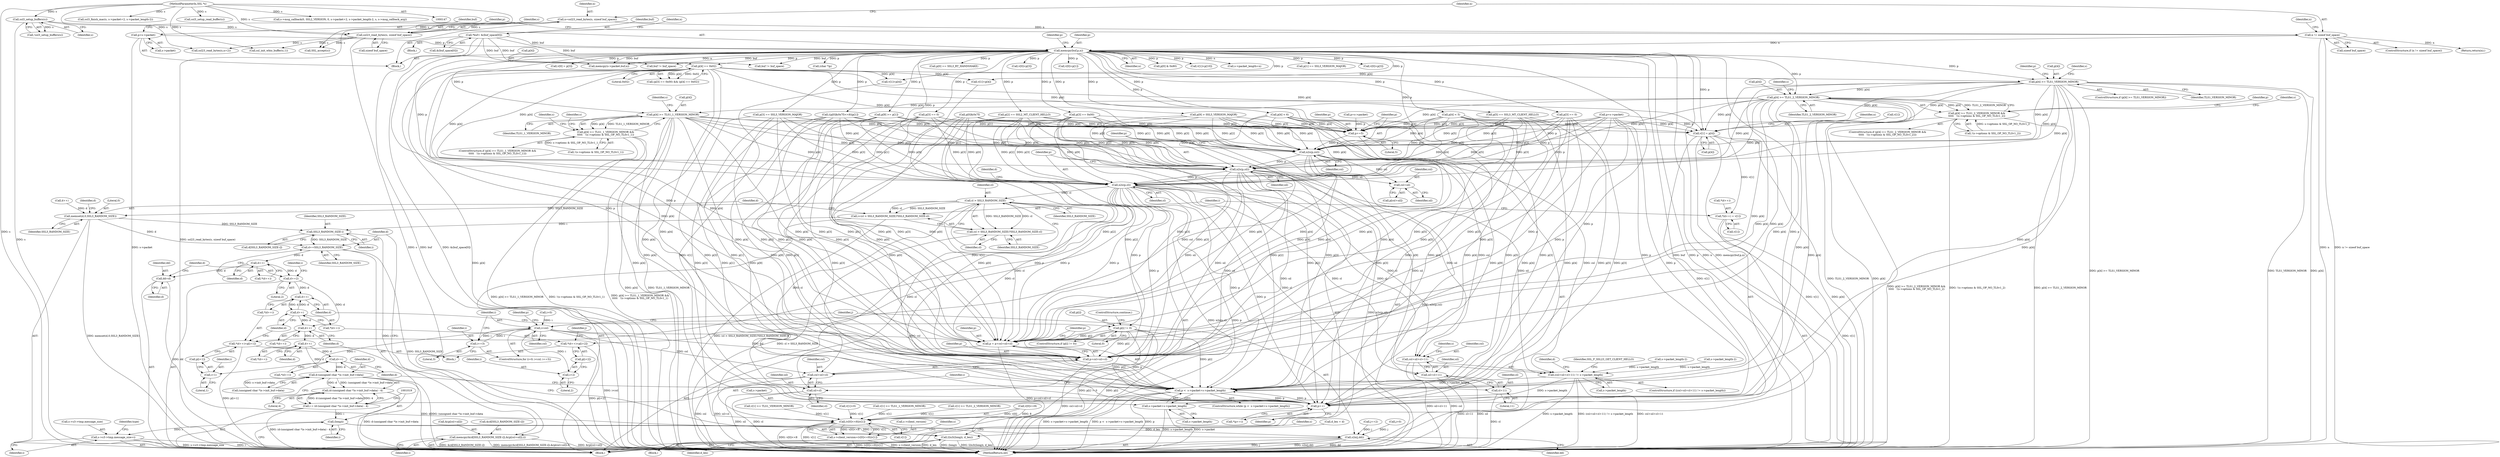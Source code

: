 digraph "0_openssl_6ce9687b5aba5391fc0de50e18779eb676d0e04d@pointer" {
"1000300" [label="(Call,p[4] >= TLS1_2_VERSION_MINOR)"];
"1000292" [label="(Call,p[4] >= TLS1_VERSION_MINOR)"];
"1000215" [label="(Call,memcpy(buf,p,n))"];
"1000152" [label="(Call,*buf= &(buf_space[0]))"];
"1000210" [label="(Call,p=s->packet)"];
"1000204" [label="(Call,n != sizeof buf_space)"];
"1000197" [label="(Call,n=ssl23_read_bytes(s, sizeof buf_space))"];
"1000199" [label="(Call,ssl23_read_bytes(s, sizeof buf_space))"];
"1000194" [label="(Call,ssl3_setup_buffers(s))"];
"1000148" [label="(MethodParameterIn,SSL *s)"];
"1000239" [label="(Call,p[4] == 0x02)"];
"1000299" [label="(Call,p[4] >= TLS1_2_VERSION_MINOR &&\n\t\t\t\t\t   !(s->options & SSL_OP_NO_TLSv1_2))"];
"1000325" [label="(Call,p[4] >= TLS1_1_VERSION_MINOR)"];
"1000324" [label="(Call,p[4] >= TLS1_1_VERSION_MINOR &&\n\t\t\t\t\t   !(s->options & SSL_OP_NO_TLSv1_1))"];
"1000729" [label="(Call,v[1] = p[4])"];
"1000875" [label="(Call,*(d++) = v[1])"];
"1001189" [label="(Call,(v[0]<<8)|v[1])"];
"1001185" [label="(Call,s->client_version=(v[0]<<8)|v[1])"];
"1000821" [label="(Call,p+=5)"];
"1000824" [label="(Call,n2s(p,csl))"];
"1000827" [label="(Call,n2s(p,sil))"];
"1000830" [label="(Call,n2s(p,cl))"];
"1000843" [label="(Call,(csl+sil+cl+11) != s->packet_length)"];
"1000987" [label="(Call,p <  s->packet+s->packet_length)"];
"1001002" [label="(Call,p++)"];
"1000989" [label="(Call,s->packet+s->packet_length)"];
"1000844" [label="(Call,csl+sil+cl+11)"];
"1000846" [label="(Call,sil+cl+11)"];
"1000848" [label="(Call,cl+11)"];
"1000885" [label="(Call,cl > SSL3_RANDOM_SIZE)"];
"1000882" [label="(Call,i=(cl > SSL3_RANDOM_SIZE)?SSL3_RANDOM_SIZE:cl)"];
"1000898" [label="(Call,SSL3_RANDOM_SIZE-i)"];
"1000894" [label="(Call,memcpy(&(d[SSL3_RANDOM_SIZE-i]),&(p[csl+sil]),i))"];
"1000908" [label="(Call,d+=SSL3_RANDOM_SIZE)"];
"1000913" [label="(Call,d++)"];
"1000919" [label="(Call,dd=d)"];
"1000964" [label="(Call,s2n(j,dd))"];
"1000922" [label="(Call,d+=2)"];
"1000945" [label="(Call,d++)"];
"1000954" [label="(Call,d++)"];
"1000969" [label="(Call,d++)"];
"1000974" [label="(Call,d++)"];
"1000999" [label="(Call,d++)"];
"1001007" [label="(Call,d-(unsigned char *)s->init_buf->data)"];
"1001006" [label="(Call,(d-(unsigned char *)s->init_buf->data) - 4)"];
"1001004" [label="(Call,i = (d-(unsigned char *)s->init_buf->data) - 4)"];
"1001018" [label="(Call,(long)i)"];
"1001017" [label="(Call,l2n3((long)i, d_len))"];
"1001040" [label="(Call,s->s3->tmp.message_size=i)"];
"1000884" [label="(Call,(cl > SSL3_RANDOM_SIZE)?SSL3_RANDOM_SIZE:cl)"];
"1000890" [label="(Call,memset(d,0,SSL3_RANDOM_SIZE))"];
"1000977" [label="(Call,p = p+csl+sil+cl)"];
"1000979" [label="(Call,p+csl+sil+cl)"];
"1000981" [label="(Call,csl+sil+cl)"];
"1000983" [label="(Call,sil+cl)"];
"1000937" [label="(Call,p[i] != 0)"];
"1000943" [label="(Call,*(d++)=p[i+1])"];
"1000952" [label="(Call,*(d++)=p[i+2])"];
"1000904" [label="(Call,csl+sil)"];
"1000929" [label="(Call,i<csl)"];
"1000932" [label="(Call,i+=3)"];
"1000949" [label="(Call,i+1)"];
"1000958" [label="(Call,i+2)"];
"1001232" [label="(Call,SSL_accept(s))"];
"1000885" [label="(Call,cl > SSL3_RANDOM_SIZE)"];
"1000922" [label="(Call,d+=2)"];
"1000782" [label="(Call,ssl3_finish_mac(s, s->packet+2, s->packet_length-2))"];
"1001009" [label="(Call,(unsigned char *)s->init_buf->data)"];
"1001002" [label="(Call,p++)"];
"1000876" [label="(Call,*(d++))"];
"1001040" [label="(Call,s->s3->tmp.message_size=i)"];
"1000879" [label="(Call,v[1])"];
"1000943" [label="(Call,*(d++)=p[i+1])"];
"1000240" [label="(Call,p[4])"];
"1000882" [label="(Call,i=(cl > SSL3_RANDOM_SIZE)?SSL3_RANDOM_SIZE:cl)"];
"1000923" [label="(Identifier,d)"];
"1000925" [label="(ControlStructure,for (i=0; i<csl; i+=3))"];
"1000852" [label="(Identifier,s)"];
"1000890" [label="(Call,memset(d,0,SSL3_RANDOM_SIZE))"];
"1001226" [label="(Call,buf != buf_space)"];
"1000205" [label="(Identifier,n)"];
"1000454" [label="(Call,p[4] < 5)"];
"1000825" [label="(Identifier,p)"];
"1000900" [label="(Identifier,i)"];
"1000953" [label="(Call,*(d++))"];
"1000291" [label="(ControlStructure,if (p[4] >= TLS1_VERSION_MINOR))"];
"1000199" [label="(Call,ssl23_read_bytes(s, sizeof buf_space))"];
"1000194" [label="(Call,ssl3_setup_buffers(s))"];
"1000519" [label="(Call,v[1] >= TLS1_2_VERSION_MINOR)"];
"1000954" [label="(Call,d++)"];
"1000924" [label="(Literal,2)"];
"1000481" [label="(Call,p[4] < 6)"];
"1001000" [label="(Identifier,d)"];
"1000327" [label="(Identifier,p)"];
"1000302" [label="(Identifier,p)"];
"1000899" [label="(Identifier,SSL3_RANDOM_SIZE)"];
"1000208" [label="(Return,return(n);)"];
"1000914" [label="(Identifier,d)"];
"1000737" [label="(Identifier,n)"];
"1000300" [label="(Call,p[4] >= TLS1_2_VERSION_MINOR)"];
"1001026" [label="(Identifier,s)"];
"1000939" [label="(Identifier,p)"];
"1000829" [label="(Identifier,sil)"];
"1000985" [label="(Identifier,cl)"];
"1000980" [label="(Identifier,p)"];
"1000877" [label="(Call,d++)"];
"1000823" [label="(Literal,5)"];
"1000271" [label="(Call,p[3] == SSL3_VERSION_MAJOR)"];
"1000864" [label="(Call,d_len = d)"];
"1000211" [label="(Identifier,p)"];
"1000845" [label="(Identifier,csl)"];
"1000974" [label="(Call,d++)"];
"1000978" [label="(Identifier,p)"];
"1000906" [label="(Identifier,sil)"];
"1000722" [label="(Call,v[0] = p[3])"];
"1000892" [label="(Literal,0)"];
"1001185" [label="(Call,s->client_version=(v[0]<<8)|v[1])"];
"1000981" [label="(Call,csl+sil+cl)"];
"1000352" [label="(Identifier,s)"];
"1000850" [label="(Literal,11)"];
"1000916" [label="(Call,j=0)"];
"1001048" [label="(Identifier,i)"];
"1000304" [label="(Identifier,TLS1_2_VERSION_MINOR)"];
"1000314" [label="(Identifier,s)"];
"1001186" [label="(Call,s->client_version)"];
"1000293" [label="(Call,p[4])"];
"1000905" [label="(Identifier,csl)"];
"1000950" [label="(Identifier,i)"];
"1000889" [label="(Identifier,cl)"];
"1000977" [label="(Call,p = p+csl+sil+cl)"];
"1000843" [label="(Call,(csl+sil+cl+11) != s->packet_length)"];
"1000292" [label="(Call,p[4] >= TLS1_VERSION_MINOR)"];
"1001136" [label="(Call,memcpy(s->packet,buf,n))"];
"1000862" [label="(Identifier,d)"];
"1000901" [label="(Call,&(p[csl+sil]))"];
"1000930" [label="(Identifier,i)"];
"1000239" [label="(Call,p[4] == 0x02)"];
"1000990" [label="(Call,s->packet)"];
"1000323" [label="(ControlStructure,if (p[4] >= TLS1_1_VERSION_MINOR &&\n\t\t\t\t\t   !(s->options & SSL_OP_NO_TLSv1_1)))"];
"1001020" [label="(Identifier,i)"];
"1001190" [label="(Call,v[0]<<8)"];
"1000729" [label="(Call,v[1] = p[4])"];
"1000637" [label="(Call,(char *)p)"];
"1000333" [label="(Identifier,s)"];
"1000883" [label="(Identifier,i)"];
"1000891" [label="(Identifier,d)"];
"1000459" [label="(Call,p[9] >= p[1])"];
"1000960" [label="(Literal,2)"];
"1000740" [label="(Call,p[0]&0x7f)"];
"1000200" [label="(Identifier,s)"];
"1000962" [label="(Identifier,j)"];
"1000982" [label="(Identifier,csl)"];
"1000827" [label="(Call,n2s(p,sil))"];
"1000986" [label="(ControlStructure,while (p <  s->packet+s->packet_length))"];
"1000324" [label="(Call,p[4] >= TLS1_1_VERSION_MINOR &&\n\t\t\t\t\t   !(s->options & SSL_OP_NO_TLSv1_1))"];
"1000927" [label="(Identifier,i)"];
"1000223" [label="(Identifier,p)"];
"1001018" [label="(Call,(long)i)"];
"1000217" [label="(Identifier,p)"];
"1000847" [label="(Identifier,sil)"];
"1000204" [label="(Call,n != sizeof buf_space)"];
"1000856" [label="(Identifier,SSL_F_SSL23_GET_CLIENT_HELLO)"];
"1000215" [label="(Call,memcpy(buf,p,n))"];
"1000738" [label="(Call,((p[0]&0x7f)<<8)|p[1])"];
"1000308" [label="(Identifier,s)"];
"1000888" [label="(Identifier,SSL3_RANDOM_SIZE)"];
"1000964" [label="(Call,s2n(j,dd))"];
"1000959" [label="(Identifier,i)"];
"1000983" [label="(Call,sil+cl)"];
"1000875" [label="(Call,*(d++) = v[1])"];
"1000243" [label="(Literal,0x02)"];
"1000952" [label="(Call,*(d++)=p[i+2])"];
"1001003" [label="(Identifier,p)"];
"1000920" [label="(Identifier,dd)"];
"1000851" [label="(Call,s->packet_length)"];
"1001001" [label="(Call,*(p++))"];
"1000934" [label="(Literal,3)"];
"1000284" [label="(Call,v[1]=p[4])"];
"1000216" [label="(Identifier,buf)"];
"1000832" [label="(Identifier,cl)"];
"1000149" [label="(Block,)"];
"1000789" [label="(Call,s->packet_length-2)"];
"1000233" [label="(Call,(p[3] == 0x00) && (p[4] == 0x02))"];
"1000168" [label="(Identifier,n)"];
"1000430" [label="(Call,p[0] == SSL3_RT_HANDSHAKE)"];
"1000402" [label="(Identifier,s)"];
"1000822" [label="(Identifier,p)"];
"1000908" [label="(Call,d+=SSL3_RANDOM_SIZE)"];
"1001007" [label="(Call,d-(unsigned char *)s->init_buf->data)"];
"1000830" [label="(Call,n2s(p,cl))"];
"1000987" [label="(Call,p <  s->packet+s->packet_length)"];
"1000941" [label="(Literal,0)"];
"1000912" [label="(Call,*(d++))"];
"1000730" [label="(Call,v[1])"];
"1000301" [label="(Call,p[4])"];
"1000947" [label="(Call,p[i+1])"];
"1000896" [label="(Call,d[SSL3_RANDOM_SIZE-i])"];
"1000966" [label="(Identifier,dd)"];
"1000826" [label="(Identifier,csl)"];
"1000904" [label="(Call,csl+sil)"];
"1000898" [label="(Call,SSL3_RANDOM_SIZE-i)"];
"1000907" [label="(Identifier,i)"];
"1000449" [label="(Call,p[3] == 0)"];
"1000193" [label="(Call,!ssl3_setup_buffers(s))"];
"1000821" [label="(Call,p+=5)"];
"1000492" [label="(Call,p[9] > SSL3_VERSION_MAJOR)"];
"1000935" [label="(Block,)"];
"1000816" [label="(Call,p=s->packet)"];
"1000834" [label="(Identifier,d)"];
"1000965" [label="(Identifier,j)"];
"1000961" [label="(Call,j+=2)"];
"1000846" [label="(Call,sil+cl+11)"];
"1000717" [label="(Call,p=s->packet)"];
"1000958" [label="(Call,i+2)"];
"1000951" [label="(Literal,1)"];
"1000979" [label="(Call,p+csl+sil+cl)"];
"1000329" [label="(Identifier,TLS1_1_VERSION_MINOR)"];
"1000298" [label="(ControlStructure,if (p[4] >= TLS1_2_VERSION_MINOR &&\n\t\t\t\t\t   !(s->options & SSL_OP_NO_TLSv1_2)))"];
"1000226" [label="(Call,p[2] == SSL2_MT_CLIENT_HELLO)"];
"1000993" [label="(Call,s->packet_length)"];
"1000937" [label="(Call,p[i] != 0)"];
"1000206" [label="(Call,sizeof buf_space)"];
"1001041" [label="(Call,s->s3->tmp.message_size)"];
"1000330" [label="(Call,!(s->options & SSL_OP_NO_TLSv1_1))"];
"1000910" [label="(Identifier,SSL3_RANDOM_SIZE)"];
"1000932" [label="(Call,i+=3)"];
"1000299" [label="(Call,p[4] >= TLS1_2_VERSION_MINOR &&\n\t\t\t\t\t   !(s->options & SSL_OP_NO_TLSv1_2))"];
"1000807" [label="(Call,s->packet_length-2)"];
"1000771" [label="(Call,ssl23_read_bytes(s,n+2))"];
"1000511" [label="(Call,v[1] >= TLS1_VERSION_MINOR)"];
"1001200" [label="(Identifier,s)"];
"1000210" [label="(Call,p=s->packet)"];
"1000203" [label="(ControlStructure,if (n != sizeof buf_space))"];
"1000897" [label="(Identifier,d)"];
"1000884" [label="(Call,(cl > SSL3_RANDOM_SIZE)?SSL3_RANDOM_SIZE:cl)"];
"1001006" [label="(Call,(d-(unsigned char *)s->init_buf->data) - 4)"];
"1001189" [label="(Call,(v[0]<<8)|v[1])"];
"1001021" [label="(Identifier,d_len)"];
"1000989" [label="(Call,s->packet+s->packet_length)"];
"1000902" [label="(Call,p[csl+sil])"];
"1000848" [label="(Call,cl+11)"];
"1000956" [label="(Call,p[i+2])"];
"1001016" [label="(Literal,4)"];
"1000968" [label="(Call,*(d++))"];
"1000305" [label="(Call,!(s->options & SSL_OP_NO_TLSv1_2))"];
"1000201" [label="(Call,sizeof buf_space)"];
"1000296" [label="(Identifier,TLS1_VERSION_MINOR)"];
"1001051" [label="(Identifier,type)"];
"1000713" [label="(Block,)"];
"1000245" [label="(Call,v[0]=p[3])"];
"1000153" [label="(Identifier,buf)"];
"1001195" [label="(Call,v[1])"];
"1000945" [label="(Call,d++)"];
"1000197" [label="(Call,n=ssl23_read_bytes(s, sizeof buf_space))"];
"1001008" [label="(Identifier,d)"];
"1000209" [label="(Identifier,n)"];
"1000733" [label="(Call,p[4])"];
"1000844" [label="(Call,csl+sil+cl+11)"];
"1000442" [label="(Call,p[5] == SSL3_MT_CLIENT_HELLO)"];
"1000926" [label="(Call,i=0)"];
"1000234" [label="(Call,p[3] == 0x00)"];
"1000467" [label="(Call,v[0]=p[1])"];
"1000842" [label="(ControlStructure,if ((csl+sil+cl+11) != s->packet_length))"];
"1001119" [label="(Call,ssl3_setup_read_buffer(s))"];
"1000894" [label="(Call,memcpy(&(d[SSL3_RANDOM_SIZE-i]),&(p[csl+sil]),i))"];
"1000999" [label="(Call,d++)"];
"1000326" [label="(Call,p[4])"];
"1000955" [label="(Identifier,d)"];
"1000988" [label="(Identifier,p)"];
"1000252" [label="(Call,v[1]=p[4])"];
"1000913" [label="(Call,d++)"];
"1000998" [label="(Call,*(d++))"];
"1000212" [label="(Call,s->packet)"];
"1000148" [label="(MethodParameterIn,SSL *s)"];
"1001236" [label="(Call,buf != buf_space)"];
"1000187" [label="(Call,v[1]=0)"];
"1000936" [label="(ControlStructure,if (p[i] != 0))"];
"1000975" [label="(Identifier,d)"];
"1000938" [label="(Call,p[i])"];
"1001088" [label="(Call,ssl_init_wbio_buffer(s,1))"];
"1001244" [label="(MethodReturn,int)"];
"1001066" [label="(Block,)"];
"1000933" [label="(Identifier,i)"];
"1000218" [label="(Identifier,n)"];
"1000221" [label="(Call,p[0] & 0x80)"];
"1000895" [label="(Call,&(d[SSL3_RANDOM_SIZE-i]))"];
"1000969" [label="(Call,d++)"];
"1001005" [label="(Identifier,i)"];
"1000503" [label="(Call,v[1]=p[10])"];
"1000798" [label="(Call,s->msg_callback(0, SSL2_VERSION, 0, s->packet+2, s->packet_length-2, s, s->msg_callback_arg))"];
"1000152" [label="(Call,*buf= &(buf_space[0]))"];
"1000886" [label="(Identifier,cl)"];
"1000970" [label="(Identifier,d)"];
"1000944" [label="(Call,*(d++))"];
"1000929" [label="(Call,i<csl)"];
"1000887" [label="(Identifier,SSL3_RANDOM_SIZE)"];
"1000942" [label="(ControlStructure,continue;)"];
"1001102" [label="(Call,s->packet_length=n)"];
"1000195" [label="(Identifier,s)"];
"1000831" [label="(Identifier,p)"];
"1000919" [label="(Call,dd=d)"];
"1000182" [label="(Block,)"];
"1000325" [label="(Call,p[4] >= TLS1_1_VERSION_MINOR)"];
"1000849" [label="(Identifier,cl)"];
"1000973" [label="(Call,*(d++))"];
"1000476" [label="(Call,p[3] == 0)"];
"1000909" [label="(Identifier,d)"];
"1000946" [label="(Identifier,d)"];
"1001004" [label="(Call,i = (d-(unsigned char *)s->init_buf->data) - 4)"];
"1000893" [label="(Identifier,SSL3_RANDOM_SIZE)"];
"1000198" [label="(Identifier,n)"];
"1000949" [label="(Call,i+1)"];
"1000436" [label="(Call,p[1] == SSL3_VERSION_MAJOR)"];
"1000828" [label="(Identifier,p)"];
"1000984" [label="(Identifier,sil)"];
"1000921" [label="(Identifier,d)"];
"1000824" [label="(Call,n2s(p,csl))"];
"1000339" [label="(Identifier,s)"];
"1000931" [label="(Identifier,csl)"];
"1000542" [label="(Call,v[1] >= TLS1_1_VERSION_MINOR)"];
"1000154" [label="(Call,&(buf_space[0]))"];
"1001017" [label="(Call,l2n3((long)i, d_len))"];
"1000277" [label="(Call,v[0]=p[3])"];
"1000300" -> "1000299"  [label="AST: "];
"1000300" -> "1000304"  [label="CFG: "];
"1000301" -> "1000300"  [label="AST: "];
"1000304" -> "1000300"  [label="AST: "];
"1000308" -> "1000300"  [label="CFG: "];
"1000299" -> "1000300"  [label="CFG: "];
"1000300" -> "1001244"  [label="DDG: TLS1_2_VERSION_MINOR"];
"1000300" -> "1001244"  [label="DDG: p[4]"];
"1000300" -> "1000299"  [label="DDG: p[4]"];
"1000300" -> "1000299"  [label="DDG: TLS1_2_VERSION_MINOR"];
"1000292" -> "1000300"  [label="DDG: p[4]"];
"1000215" -> "1000300"  [label="DDG: p"];
"1000300" -> "1000325"  [label="DDG: p[4]"];
"1000300" -> "1000729"  [label="DDG: p[4]"];
"1000300" -> "1000821"  [label="DDG: p[4]"];
"1000300" -> "1000824"  [label="DDG: p[4]"];
"1000300" -> "1000827"  [label="DDG: p[4]"];
"1000300" -> "1000830"  [label="DDG: p[4]"];
"1000300" -> "1000977"  [label="DDG: p[4]"];
"1000300" -> "1000979"  [label="DDG: p[4]"];
"1000300" -> "1000987"  [label="DDG: p[4]"];
"1000300" -> "1001002"  [label="DDG: p[4]"];
"1000292" -> "1000291"  [label="AST: "];
"1000292" -> "1000296"  [label="CFG: "];
"1000293" -> "1000292"  [label="AST: "];
"1000296" -> "1000292"  [label="AST: "];
"1000302" -> "1000292"  [label="CFG: "];
"1000402" -> "1000292"  [label="CFG: "];
"1000292" -> "1001244"  [label="DDG: p[4] >= TLS1_VERSION_MINOR"];
"1000292" -> "1001244"  [label="DDG: TLS1_VERSION_MINOR"];
"1000292" -> "1001244"  [label="DDG: p[4]"];
"1000215" -> "1000292"  [label="DDG: p"];
"1000239" -> "1000292"  [label="DDG: p[4]"];
"1000292" -> "1000729"  [label="DDG: p[4]"];
"1000292" -> "1000821"  [label="DDG: p[4]"];
"1000292" -> "1000824"  [label="DDG: p[4]"];
"1000292" -> "1000827"  [label="DDG: p[4]"];
"1000292" -> "1000830"  [label="DDG: p[4]"];
"1000292" -> "1000977"  [label="DDG: p[4]"];
"1000292" -> "1000979"  [label="DDG: p[4]"];
"1000292" -> "1000987"  [label="DDG: p[4]"];
"1000292" -> "1001002"  [label="DDG: p[4]"];
"1000215" -> "1000182"  [label="AST: "];
"1000215" -> "1000218"  [label="CFG: "];
"1000216" -> "1000215"  [label="AST: "];
"1000217" -> "1000215"  [label="AST: "];
"1000218" -> "1000215"  [label="AST: "];
"1000223" -> "1000215"  [label="CFG: "];
"1000215" -> "1001244"  [label="DDG: buf"];
"1000215" -> "1001244"  [label="DDG: p"];
"1000215" -> "1001244"  [label="DDG: n"];
"1000215" -> "1001244"  [label="DDG: memcpy(buf,p,n)"];
"1000152" -> "1000215"  [label="DDG: buf"];
"1000210" -> "1000215"  [label="DDG: p"];
"1000204" -> "1000215"  [label="DDG: n"];
"1000215" -> "1000221"  [label="DDG: p"];
"1000215" -> "1000226"  [label="DDG: p"];
"1000215" -> "1000234"  [label="DDG: p"];
"1000215" -> "1000239"  [label="DDG: p"];
"1000215" -> "1000245"  [label="DDG: p"];
"1000215" -> "1000252"  [label="DDG: p"];
"1000215" -> "1000271"  [label="DDG: p"];
"1000215" -> "1000277"  [label="DDG: p"];
"1000215" -> "1000284"  [label="DDG: p"];
"1000215" -> "1000325"  [label="DDG: p"];
"1000215" -> "1000430"  [label="DDG: p"];
"1000215" -> "1000436"  [label="DDG: p"];
"1000215" -> "1000442"  [label="DDG: p"];
"1000215" -> "1000449"  [label="DDG: p"];
"1000215" -> "1000454"  [label="DDG: p"];
"1000215" -> "1000459"  [label="DDG: p"];
"1000215" -> "1000467"  [label="DDG: p"];
"1000215" -> "1000476"  [label="DDG: p"];
"1000215" -> "1000481"  [label="DDG: p"];
"1000215" -> "1000492"  [label="DDG: p"];
"1000215" -> "1000503"  [label="DDG: p"];
"1000215" -> "1000637"  [label="DDG: p"];
"1000215" -> "1000722"  [label="DDG: p"];
"1000215" -> "1000729"  [label="DDG: p"];
"1000215" -> "1000738"  [label="DDG: p"];
"1000215" -> "1000821"  [label="DDG: p"];
"1000215" -> "1000824"  [label="DDG: p"];
"1000215" -> "1000827"  [label="DDG: p"];
"1000215" -> "1000830"  [label="DDG: p"];
"1000215" -> "1000977"  [label="DDG: p"];
"1000215" -> "1000979"  [label="DDG: p"];
"1000215" -> "1000987"  [label="DDG: p"];
"1000215" -> "1001002"  [label="DDG: p"];
"1000215" -> "1001102"  [label="DDG: n"];
"1000215" -> "1001136"  [label="DDG: buf"];
"1000215" -> "1001136"  [label="DDG: n"];
"1000215" -> "1001226"  [label="DDG: buf"];
"1000215" -> "1001236"  [label="DDG: buf"];
"1000152" -> "1000149"  [label="AST: "];
"1000152" -> "1000154"  [label="CFG: "];
"1000153" -> "1000152"  [label="AST: "];
"1000154" -> "1000152"  [label="AST: "];
"1000168" -> "1000152"  [label="CFG: "];
"1000152" -> "1001244"  [label="DDG: buf"];
"1000152" -> "1001244"  [label="DDG: &(buf_space[0])"];
"1000152" -> "1001136"  [label="DDG: buf"];
"1000152" -> "1001226"  [label="DDG: buf"];
"1000152" -> "1001236"  [label="DDG: buf"];
"1000210" -> "1000182"  [label="AST: "];
"1000210" -> "1000212"  [label="CFG: "];
"1000211" -> "1000210"  [label="AST: "];
"1000212" -> "1000210"  [label="AST: "];
"1000216" -> "1000210"  [label="CFG: "];
"1000210" -> "1001244"  [label="DDG: s->packet"];
"1000204" -> "1000203"  [label="AST: "];
"1000204" -> "1000206"  [label="CFG: "];
"1000205" -> "1000204"  [label="AST: "];
"1000206" -> "1000204"  [label="AST: "];
"1000209" -> "1000204"  [label="CFG: "];
"1000211" -> "1000204"  [label="CFG: "];
"1000204" -> "1001244"  [label="DDG: n"];
"1000204" -> "1001244"  [label="DDG: n != sizeof buf_space"];
"1000197" -> "1000204"  [label="DDG: n"];
"1000204" -> "1000208"  [label="DDG: n"];
"1000197" -> "1000182"  [label="AST: "];
"1000197" -> "1000199"  [label="CFG: "];
"1000198" -> "1000197"  [label="AST: "];
"1000199" -> "1000197"  [label="AST: "];
"1000205" -> "1000197"  [label="CFG: "];
"1000197" -> "1001244"  [label="DDG: ssl23_read_bytes(s, sizeof buf_space)"];
"1000199" -> "1000197"  [label="DDG: s"];
"1000199" -> "1000201"  [label="CFG: "];
"1000200" -> "1000199"  [label="AST: "];
"1000201" -> "1000199"  [label="AST: "];
"1000199" -> "1001244"  [label="DDG: s"];
"1000194" -> "1000199"  [label="DDG: s"];
"1000148" -> "1000199"  [label="DDG: s"];
"1000199" -> "1000771"  [label="DDG: s"];
"1000199" -> "1001088"  [label="DDG: s"];
"1000199" -> "1001232"  [label="DDG: s"];
"1000194" -> "1000193"  [label="AST: "];
"1000194" -> "1000195"  [label="CFG: "];
"1000195" -> "1000194"  [label="AST: "];
"1000193" -> "1000194"  [label="CFG: "];
"1000194" -> "1001244"  [label="DDG: s"];
"1000194" -> "1000193"  [label="DDG: s"];
"1000148" -> "1000194"  [label="DDG: s"];
"1000148" -> "1000147"  [label="AST: "];
"1000148" -> "1001244"  [label="DDG: s"];
"1000148" -> "1000771"  [label="DDG: s"];
"1000148" -> "1000782"  [label="DDG: s"];
"1000148" -> "1000798"  [label="DDG: s"];
"1000148" -> "1001088"  [label="DDG: s"];
"1000148" -> "1001119"  [label="DDG: s"];
"1000148" -> "1001232"  [label="DDG: s"];
"1000239" -> "1000233"  [label="AST: "];
"1000239" -> "1000243"  [label="CFG: "];
"1000240" -> "1000239"  [label="AST: "];
"1000243" -> "1000239"  [label="AST: "];
"1000233" -> "1000239"  [label="CFG: "];
"1000239" -> "1001244"  [label="DDG: p[4]"];
"1000239" -> "1000233"  [label="DDG: p[4]"];
"1000239" -> "1000233"  [label="DDG: 0x02"];
"1000239" -> "1000252"  [label="DDG: p[4]"];
"1000239" -> "1000284"  [label="DDG: p[4]"];
"1000239" -> "1000729"  [label="DDG: p[4]"];
"1000239" -> "1000821"  [label="DDG: p[4]"];
"1000239" -> "1000824"  [label="DDG: p[4]"];
"1000239" -> "1000827"  [label="DDG: p[4]"];
"1000239" -> "1000830"  [label="DDG: p[4]"];
"1000239" -> "1000977"  [label="DDG: p[4]"];
"1000239" -> "1000979"  [label="DDG: p[4]"];
"1000239" -> "1000987"  [label="DDG: p[4]"];
"1000239" -> "1001002"  [label="DDG: p[4]"];
"1000299" -> "1000298"  [label="AST: "];
"1000299" -> "1000305"  [label="CFG: "];
"1000305" -> "1000299"  [label="AST: "];
"1000314" -> "1000299"  [label="CFG: "];
"1000327" -> "1000299"  [label="CFG: "];
"1000299" -> "1001244"  [label="DDG: p[4] >= TLS1_2_VERSION_MINOR &&\n\t\t\t\t\t   !(s->options & SSL_OP_NO_TLSv1_2)"];
"1000299" -> "1001244"  [label="DDG: !(s->options & SSL_OP_NO_TLSv1_2)"];
"1000299" -> "1001244"  [label="DDG: p[4] >= TLS1_2_VERSION_MINOR"];
"1000305" -> "1000299"  [label="DDG: s->options & SSL_OP_NO_TLSv1_2"];
"1000325" -> "1000324"  [label="AST: "];
"1000325" -> "1000329"  [label="CFG: "];
"1000326" -> "1000325"  [label="AST: "];
"1000329" -> "1000325"  [label="AST: "];
"1000333" -> "1000325"  [label="CFG: "];
"1000324" -> "1000325"  [label="CFG: "];
"1000325" -> "1001244"  [label="DDG: p[4]"];
"1000325" -> "1001244"  [label="DDG: TLS1_1_VERSION_MINOR"];
"1000325" -> "1000324"  [label="DDG: p[4]"];
"1000325" -> "1000324"  [label="DDG: TLS1_1_VERSION_MINOR"];
"1000325" -> "1000729"  [label="DDG: p[4]"];
"1000325" -> "1000821"  [label="DDG: p[4]"];
"1000325" -> "1000824"  [label="DDG: p[4]"];
"1000325" -> "1000827"  [label="DDG: p[4]"];
"1000325" -> "1000830"  [label="DDG: p[4]"];
"1000325" -> "1000977"  [label="DDG: p[4]"];
"1000325" -> "1000979"  [label="DDG: p[4]"];
"1000325" -> "1000987"  [label="DDG: p[4]"];
"1000325" -> "1001002"  [label="DDG: p[4]"];
"1000324" -> "1000323"  [label="AST: "];
"1000324" -> "1000330"  [label="CFG: "];
"1000330" -> "1000324"  [label="AST: "];
"1000339" -> "1000324"  [label="CFG: "];
"1000352" -> "1000324"  [label="CFG: "];
"1000324" -> "1001244"  [label="DDG: !(s->options & SSL_OP_NO_TLSv1_1)"];
"1000324" -> "1001244"  [label="DDG: p[4] >= TLS1_1_VERSION_MINOR &&\n\t\t\t\t\t   !(s->options & SSL_OP_NO_TLSv1_1)"];
"1000324" -> "1001244"  [label="DDG: p[4] >= TLS1_1_VERSION_MINOR"];
"1000330" -> "1000324"  [label="DDG: s->options & SSL_OP_NO_TLSv1_1"];
"1000729" -> "1000713"  [label="AST: "];
"1000729" -> "1000733"  [label="CFG: "];
"1000730" -> "1000729"  [label="AST: "];
"1000733" -> "1000729"  [label="AST: "];
"1000737" -> "1000729"  [label="CFG: "];
"1000729" -> "1001244"  [label="DDG: v[1]"];
"1000729" -> "1001244"  [label="DDG: p[4]"];
"1000717" -> "1000729"  [label="DDG: p"];
"1000481" -> "1000729"  [label="DDG: p[4]"];
"1000454" -> "1000729"  [label="DDG: p[4]"];
"1000729" -> "1000875"  [label="DDG: v[1]"];
"1000729" -> "1001189"  [label="DDG: v[1]"];
"1000875" -> "1000713"  [label="AST: "];
"1000875" -> "1000879"  [label="CFG: "];
"1000876" -> "1000875"  [label="AST: "];
"1000879" -> "1000875"  [label="AST: "];
"1000883" -> "1000875"  [label="CFG: "];
"1000875" -> "1001244"  [label="DDG: v[1]"];
"1001189" -> "1001185"  [label="AST: "];
"1001189" -> "1001195"  [label="CFG: "];
"1001190" -> "1001189"  [label="AST: "];
"1001195" -> "1001189"  [label="AST: "];
"1001185" -> "1001189"  [label="CFG: "];
"1001189" -> "1001244"  [label="DDG: v[0]<<8"];
"1001189" -> "1001244"  [label="DDG: v[1]"];
"1001189" -> "1001185"  [label="DDG: v[0]<<8"];
"1001189" -> "1001185"  [label="DDG: v[1]"];
"1001190" -> "1001189"  [label="DDG: v[0]"];
"1001190" -> "1001189"  [label="DDG: 8"];
"1000187" -> "1001189"  [label="DDG: v[1]"];
"1000284" -> "1001189"  [label="DDG: v[1]"];
"1000519" -> "1001189"  [label="DDG: v[1]"];
"1000252" -> "1001189"  [label="DDG: v[1]"];
"1000542" -> "1001189"  [label="DDG: v[1]"];
"1000511" -> "1001189"  [label="DDG: v[1]"];
"1001185" -> "1001066"  [label="AST: "];
"1001186" -> "1001185"  [label="AST: "];
"1001200" -> "1001185"  [label="CFG: "];
"1001185" -> "1001244"  [label="DDG: s->client_version"];
"1001185" -> "1001244"  [label="DDG: (v[0]<<8)|v[1]"];
"1000821" -> "1000713"  [label="AST: "];
"1000821" -> "1000823"  [label="CFG: "];
"1000822" -> "1000821"  [label="AST: "];
"1000823" -> "1000821"  [label="AST: "];
"1000825" -> "1000821"  [label="CFG: "];
"1000459" -> "1000821"  [label="DDG: p[9]"];
"1000226" -> "1000821"  [label="DDG: p[2]"];
"1000442" -> "1000821"  [label="DDG: p[5]"];
"1000816" -> "1000821"  [label="DDG: p"];
"1000492" -> "1000821"  [label="DDG: p[9]"];
"1000738" -> "1000821"  [label="DDG: p[1]"];
"1000740" -> "1000821"  [label="DDG: p[0]"];
"1000449" -> "1000821"  [label="DDG: p[3]"];
"1000476" -> "1000821"  [label="DDG: p[3]"];
"1000271" -> "1000821"  [label="DDG: p[3]"];
"1000717" -> "1000821"  [label="DDG: p"];
"1000234" -> "1000821"  [label="DDG: p[3]"];
"1000481" -> "1000821"  [label="DDG: p[4]"];
"1000454" -> "1000821"  [label="DDG: p[4]"];
"1000821" -> "1000824"  [label="DDG: p"];
"1000824" -> "1000713"  [label="AST: "];
"1000824" -> "1000826"  [label="CFG: "];
"1000825" -> "1000824"  [label="AST: "];
"1000826" -> "1000824"  [label="AST: "];
"1000828" -> "1000824"  [label="CFG: "];
"1000824" -> "1001244"  [label="DDG: n2s(p,csl)"];
"1000459" -> "1000824"  [label="DDG: p[9]"];
"1000226" -> "1000824"  [label="DDG: p[2]"];
"1000442" -> "1000824"  [label="DDG: p[5]"];
"1000492" -> "1000824"  [label="DDG: p[9]"];
"1000738" -> "1000824"  [label="DDG: p[1]"];
"1000740" -> "1000824"  [label="DDG: p[0]"];
"1000449" -> "1000824"  [label="DDG: p[3]"];
"1000476" -> "1000824"  [label="DDG: p[3]"];
"1000271" -> "1000824"  [label="DDG: p[3]"];
"1000717" -> "1000824"  [label="DDG: p"];
"1000234" -> "1000824"  [label="DDG: p[3]"];
"1000481" -> "1000824"  [label="DDG: p[4]"];
"1000454" -> "1000824"  [label="DDG: p[4]"];
"1000824" -> "1000827"  [label="DDG: p"];
"1000824" -> "1000843"  [label="DDG: csl"];
"1000824" -> "1000844"  [label="DDG: csl"];
"1000824" -> "1000904"  [label="DDG: csl"];
"1000824" -> "1000929"  [label="DDG: csl"];
"1000827" -> "1000713"  [label="AST: "];
"1000827" -> "1000829"  [label="CFG: "];
"1000828" -> "1000827"  [label="AST: "];
"1000829" -> "1000827"  [label="AST: "];
"1000831" -> "1000827"  [label="CFG: "];
"1000827" -> "1001244"  [label="DDG: n2s(p,sil)"];
"1000459" -> "1000827"  [label="DDG: p[9]"];
"1000226" -> "1000827"  [label="DDG: p[2]"];
"1000442" -> "1000827"  [label="DDG: p[5]"];
"1000492" -> "1000827"  [label="DDG: p[9]"];
"1000738" -> "1000827"  [label="DDG: p[1]"];
"1000740" -> "1000827"  [label="DDG: p[0]"];
"1000449" -> "1000827"  [label="DDG: p[3]"];
"1000476" -> "1000827"  [label="DDG: p[3]"];
"1000271" -> "1000827"  [label="DDG: p[3]"];
"1000717" -> "1000827"  [label="DDG: p"];
"1000234" -> "1000827"  [label="DDG: p[3]"];
"1000481" -> "1000827"  [label="DDG: p[4]"];
"1000454" -> "1000827"  [label="DDG: p[4]"];
"1000827" -> "1000830"  [label="DDG: p"];
"1000827" -> "1000843"  [label="DDG: sil"];
"1000827" -> "1000844"  [label="DDG: sil"];
"1000827" -> "1000846"  [label="DDG: sil"];
"1000827" -> "1000904"  [label="DDG: sil"];
"1000827" -> "1000977"  [label="DDG: sil"];
"1000827" -> "1000979"  [label="DDG: sil"];
"1000827" -> "1000981"  [label="DDG: sil"];
"1000827" -> "1000983"  [label="DDG: sil"];
"1000830" -> "1000713"  [label="AST: "];
"1000830" -> "1000832"  [label="CFG: "];
"1000831" -> "1000830"  [label="AST: "];
"1000832" -> "1000830"  [label="AST: "];
"1000834" -> "1000830"  [label="CFG: "];
"1000830" -> "1001244"  [label="DDG: n2s(p,cl)"];
"1000830" -> "1001244"  [label="DDG: p"];
"1000459" -> "1000830"  [label="DDG: p[9]"];
"1000226" -> "1000830"  [label="DDG: p[2]"];
"1000442" -> "1000830"  [label="DDG: p[5]"];
"1000492" -> "1000830"  [label="DDG: p[9]"];
"1000738" -> "1000830"  [label="DDG: p[1]"];
"1000740" -> "1000830"  [label="DDG: p[0]"];
"1000449" -> "1000830"  [label="DDG: p[3]"];
"1000476" -> "1000830"  [label="DDG: p[3]"];
"1000271" -> "1000830"  [label="DDG: p[3]"];
"1000717" -> "1000830"  [label="DDG: p"];
"1000234" -> "1000830"  [label="DDG: p[3]"];
"1000481" -> "1000830"  [label="DDG: p[4]"];
"1000454" -> "1000830"  [label="DDG: p[4]"];
"1000830" -> "1000843"  [label="DDG: cl"];
"1000830" -> "1000844"  [label="DDG: cl"];
"1000830" -> "1000846"  [label="DDG: cl"];
"1000830" -> "1000848"  [label="DDG: cl"];
"1000830" -> "1000885"  [label="DDG: cl"];
"1000830" -> "1000937"  [label="DDG: p"];
"1000830" -> "1000943"  [label="DDG: p"];
"1000830" -> "1000952"  [label="DDG: p"];
"1000830" -> "1000977"  [label="DDG: p"];
"1000830" -> "1000979"  [label="DDG: p"];
"1000830" -> "1000987"  [label="DDG: p"];
"1000830" -> "1001002"  [label="DDG: p"];
"1000843" -> "1000842"  [label="AST: "];
"1000843" -> "1000851"  [label="CFG: "];
"1000844" -> "1000843"  [label="AST: "];
"1000851" -> "1000843"  [label="AST: "];
"1000856" -> "1000843"  [label="CFG: "];
"1000862" -> "1000843"  [label="CFG: "];
"1000843" -> "1001244"  [label="DDG: s->packet_length"];
"1000843" -> "1001244"  [label="DDG: (csl+sil+cl+11) != s->packet_length"];
"1000843" -> "1001244"  [label="DDG: csl+sil+cl+11"];
"1000807" -> "1000843"  [label="DDG: s->packet_length"];
"1000789" -> "1000843"  [label="DDG: s->packet_length"];
"1000843" -> "1000987"  [label="DDG: s->packet_length"];
"1000843" -> "1000989"  [label="DDG: s->packet_length"];
"1000987" -> "1000986"  [label="AST: "];
"1000987" -> "1000989"  [label="CFG: "];
"1000988" -> "1000987"  [label="AST: "];
"1000989" -> "1000987"  [label="AST: "];
"1001000" -> "1000987"  [label="CFG: "];
"1001005" -> "1000987"  [label="CFG: "];
"1000987" -> "1001244"  [label="DDG: p"];
"1000987" -> "1001244"  [label="DDG: s->packet+s->packet_length"];
"1000987" -> "1001244"  [label="DDG: p <  s->packet+s->packet_length"];
"1000459" -> "1000987"  [label="DDG: p[9]"];
"1000442" -> "1000987"  [label="DDG: p[5]"];
"1000492" -> "1000987"  [label="DDG: p[9]"];
"1000738" -> "1000987"  [label="DDG: p[1]"];
"1000977" -> "1000987"  [label="DDG: p"];
"1000226" -> "1000987"  [label="DDG: p[2]"];
"1001002" -> "1000987"  [label="DDG: p"];
"1000937" -> "1000987"  [label="DDG: p[i]"];
"1000740" -> "1000987"  [label="DDG: p[0]"];
"1000449" -> "1000987"  [label="DDG: p[3]"];
"1000476" -> "1000987"  [label="DDG: p[3]"];
"1000271" -> "1000987"  [label="DDG: p[3]"];
"1000717" -> "1000987"  [label="DDG: p"];
"1000234" -> "1000987"  [label="DDG: p[3]"];
"1000481" -> "1000987"  [label="DDG: p[4]"];
"1000454" -> "1000987"  [label="DDG: p[4]"];
"1000987" -> "1001002"  [label="DDG: p"];
"1001002" -> "1001001"  [label="AST: "];
"1001002" -> "1001003"  [label="CFG: "];
"1001003" -> "1001002"  [label="AST: "];
"1001001" -> "1001002"  [label="CFG: "];
"1000459" -> "1001002"  [label="DDG: p[9]"];
"1000226" -> "1001002"  [label="DDG: p[2]"];
"1000442" -> "1001002"  [label="DDG: p[5]"];
"1000492" -> "1001002"  [label="DDG: p[9]"];
"1000738" -> "1001002"  [label="DDG: p[1]"];
"1000937" -> "1001002"  [label="DDG: p[i]"];
"1000740" -> "1001002"  [label="DDG: p[0]"];
"1000449" -> "1001002"  [label="DDG: p[3]"];
"1000476" -> "1001002"  [label="DDG: p[3]"];
"1000271" -> "1001002"  [label="DDG: p[3]"];
"1000717" -> "1001002"  [label="DDG: p"];
"1000234" -> "1001002"  [label="DDG: p[3]"];
"1000481" -> "1001002"  [label="DDG: p[4]"];
"1000454" -> "1001002"  [label="DDG: p[4]"];
"1000989" -> "1000993"  [label="CFG: "];
"1000990" -> "1000989"  [label="AST: "];
"1000993" -> "1000989"  [label="AST: "];
"1000989" -> "1001244"  [label="DDG: s->packet_length"];
"1000989" -> "1001244"  [label="DDG: s->packet"];
"1000844" -> "1000846"  [label="CFG: "];
"1000845" -> "1000844"  [label="AST: "];
"1000846" -> "1000844"  [label="AST: "];
"1000852" -> "1000844"  [label="CFG: "];
"1000844" -> "1001244"  [label="DDG: sil+cl+11"];
"1000844" -> "1001244"  [label="DDG: csl"];
"1000846" -> "1000848"  [label="CFG: "];
"1000847" -> "1000846"  [label="AST: "];
"1000848" -> "1000846"  [label="AST: "];
"1000846" -> "1001244"  [label="DDG: cl+11"];
"1000846" -> "1001244"  [label="DDG: sil"];
"1000848" -> "1000850"  [label="CFG: "];
"1000849" -> "1000848"  [label="AST: "];
"1000850" -> "1000848"  [label="AST: "];
"1000848" -> "1001244"  [label="DDG: cl"];
"1000885" -> "1000884"  [label="AST: "];
"1000885" -> "1000887"  [label="CFG: "];
"1000886" -> "1000885"  [label="AST: "];
"1000887" -> "1000885"  [label="AST: "];
"1000888" -> "1000885"  [label="CFG: "];
"1000889" -> "1000885"  [label="CFG: "];
"1000885" -> "1000882"  [label="DDG: SSL3_RANDOM_SIZE"];
"1000885" -> "1000882"  [label="DDG: cl"];
"1000885" -> "1000884"  [label="DDG: SSL3_RANDOM_SIZE"];
"1000885" -> "1000884"  [label="DDG: cl"];
"1000885" -> "1000890"  [label="DDG: SSL3_RANDOM_SIZE"];
"1000885" -> "1000977"  [label="DDG: cl"];
"1000885" -> "1000979"  [label="DDG: cl"];
"1000885" -> "1000981"  [label="DDG: cl"];
"1000885" -> "1000983"  [label="DDG: cl"];
"1000882" -> "1000713"  [label="AST: "];
"1000882" -> "1000884"  [label="CFG: "];
"1000883" -> "1000882"  [label="AST: "];
"1000884" -> "1000882"  [label="AST: "];
"1000891" -> "1000882"  [label="CFG: "];
"1000882" -> "1001244"  [label="DDG: (cl > SSL3_RANDOM_SIZE)?SSL3_RANDOM_SIZE:cl"];
"1000882" -> "1000898"  [label="DDG: i"];
"1000898" -> "1000896"  [label="AST: "];
"1000898" -> "1000900"  [label="CFG: "];
"1000899" -> "1000898"  [label="AST: "];
"1000900" -> "1000898"  [label="AST: "];
"1000896" -> "1000898"  [label="CFG: "];
"1000890" -> "1000898"  [label="DDG: SSL3_RANDOM_SIZE"];
"1000898" -> "1000894"  [label="DDG: i"];
"1000898" -> "1000908"  [label="DDG: SSL3_RANDOM_SIZE"];
"1000894" -> "1000713"  [label="AST: "];
"1000894" -> "1000907"  [label="CFG: "];
"1000895" -> "1000894"  [label="AST: "];
"1000901" -> "1000894"  [label="AST: "];
"1000907" -> "1000894"  [label="AST: "];
"1000909" -> "1000894"  [label="CFG: "];
"1000894" -> "1001244"  [label="DDG: &(d[SSL3_RANDOM_SIZE-i])"];
"1000894" -> "1001244"  [label="DDG: memcpy(&(d[SSL3_RANDOM_SIZE-i]),&(p[csl+sil]),i)"];
"1000894" -> "1001244"  [label="DDG: &(p[csl+sil])"];
"1000908" -> "1000713"  [label="AST: "];
"1000908" -> "1000910"  [label="CFG: "];
"1000909" -> "1000908"  [label="AST: "];
"1000910" -> "1000908"  [label="AST: "];
"1000914" -> "1000908"  [label="CFG: "];
"1000908" -> "1001244"  [label="DDG: SSL3_RANDOM_SIZE"];
"1000890" -> "1000908"  [label="DDG: d"];
"1000908" -> "1000913"  [label="DDG: d"];
"1000913" -> "1000912"  [label="AST: "];
"1000913" -> "1000914"  [label="CFG: "];
"1000914" -> "1000913"  [label="AST: "];
"1000912" -> "1000913"  [label="CFG: "];
"1000913" -> "1000919"  [label="DDG: d"];
"1000913" -> "1000922"  [label="DDG: d"];
"1000919" -> "1000713"  [label="AST: "];
"1000919" -> "1000921"  [label="CFG: "];
"1000920" -> "1000919"  [label="AST: "];
"1000921" -> "1000919"  [label="AST: "];
"1000923" -> "1000919"  [label="CFG: "];
"1000919" -> "1000964"  [label="DDG: dd"];
"1000964" -> "1000713"  [label="AST: "];
"1000964" -> "1000966"  [label="CFG: "];
"1000965" -> "1000964"  [label="AST: "];
"1000966" -> "1000964"  [label="AST: "];
"1000970" -> "1000964"  [label="CFG: "];
"1000964" -> "1001244"  [label="DDG: j"];
"1000964" -> "1001244"  [label="DDG: s2n(j,dd)"];
"1000964" -> "1001244"  [label="DDG: dd"];
"1000961" -> "1000964"  [label="DDG: j"];
"1000916" -> "1000964"  [label="DDG: j"];
"1000922" -> "1000713"  [label="AST: "];
"1000922" -> "1000924"  [label="CFG: "];
"1000923" -> "1000922"  [label="AST: "];
"1000924" -> "1000922"  [label="AST: "];
"1000927" -> "1000922"  [label="CFG: "];
"1000922" -> "1000945"  [label="DDG: d"];
"1000922" -> "1000969"  [label="DDG: d"];
"1000945" -> "1000944"  [label="AST: "];
"1000945" -> "1000946"  [label="CFG: "];
"1000946" -> "1000945"  [label="AST: "];
"1000944" -> "1000945"  [label="CFG: "];
"1000954" -> "1000945"  [label="DDG: d"];
"1000945" -> "1000954"  [label="DDG: d"];
"1000954" -> "1000953"  [label="AST: "];
"1000954" -> "1000955"  [label="CFG: "];
"1000955" -> "1000954"  [label="AST: "];
"1000953" -> "1000954"  [label="CFG: "];
"1000954" -> "1000969"  [label="DDG: d"];
"1000969" -> "1000968"  [label="AST: "];
"1000969" -> "1000970"  [label="CFG: "];
"1000970" -> "1000969"  [label="AST: "];
"1000968" -> "1000969"  [label="CFG: "];
"1000969" -> "1000974"  [label="DDG: d"];
"1000974" -> "1000973"  [label="AST: "];
"1000974" -> "1000975"  [label="CFG: "];
"1000975" -> "1000974"  [label="AST: "];
"1000973" -> "1000974"  [label="CFG: "];
"1000974" -> "1000999"  [label="DDG: d"];
"1000974" -> "1001007"  [label="DDG: d"];
"1000999" -> "1000998"  [label="AST: "];
"1000999" -> "1001000"  [label="CFG: "];
"1001000" -> "1000999"  [label="AST: "];
"1000998" -> "1000999"  [label="CFG: "];
"1000999" -> "1001007"  [label="DDG: d"];
"1001007" -> "1001006"  [label="AST: "];
"1001007" -> "1001009"  [label="CFG: "];
"1001008" -> "1001007"  [label="AST: "];
"1001009" -> "1001007"  [label="AST: "];
"1001016" -> "1001007"  [label="CFG: "];
"1001007" -> "1001244"  [label="DDG: d"];
"1001007" -> "1001244"  [label="DDG: (unsigned char *)s->init_buf->data"];
"1001007" -> "1001006"  [label="DDG: d"];
"1001007" -> "1001006"  [label="DDG: (unsigned char *)s->init_buf->data"];
"1001009" -> "1001007"  [label="DDG: s->init_buf->data"];
"1001006" -> "1001004"  [label="AST: "];
"1001006" -> "1001016"  [label="CFG: "];
"1001016" -> "1001006"  [label="AST: "];
"1001004" -> "1001006"  [label="CFG: "];
"1001006" -> "1001244"  [label="DDG: d-(unsigned char *)s->init_buf->data"];
"1001006" -> "1001004"  [label="DDG: d-(unsigned char *)s->init_buf->data"];
"1001006" -> "1001004"  [label="DDG: 4"];
"1001004" -> "1000713"  [label="AST: "];
"1001005" -> "1001004"  [label="AST: "];
"1001019" -> "1001004"  [label="CFG: "];
"1001004" -> "1001244"  [label="DDG: (d-(unsigned char *)s->init_buf->data) - 4"];
"1001004" -> "1001018"  [label="DDG: i"];
"1001018" -> "1001017"  [label="AST: "];
"1001018" -> "1001020"  [label="CFG: "];
"1001019" -> "1001018"  [label="AST: "];
"1001020" -> "1001018"  [label="AST: "];
"1001021" -> "1001018"  [label="CFG: "];
"1001018" -> "1001017"  [label="DDG: i"];
"1001018" -> "1001040"  [label="DDG: i"];
"1001017" -> "1000713"  [label="AST: "];
"1001017" -> "1001021"  [label="CFG: "];
"1001021" -> "1001017"  [label="AST: "];
"1001026" -> "1001017"  [label="CFG: "];
"1001017" -> "1001244"  [label="DDG: d_len"];
"1001017" -> "1001244"  [label="DDG: (long)i"];
"1001017" -> "1001244"  [label="DDG: l2n3((long)i, d_len)"];
"1000864" -> "1001017"  [label="DDG: d_len"];
"1001040" -> "1000713"  [label="AST: "];
"1001040" -> "1001048"  [label="CFG: "];
"1001041" -> "1001040"  [label="AST: "];
"1001048" -> "1001040"  [label="AST: "];
"1001051" -> "1001040"  [label="CFG: "];
"1001040" -> "1001244"  [label="DDG: s->s3->tmp.message_size"];
"1001040" -> "1001244"  [label="DDG: i"];
"1000884" -> "1000888"  [label="CFG: "];
"1000884" -> "1000889"  [label="CFG: "];
"1000888" -> "1000884"  [label="AST: "];
"1000889" -> "1000884"  [label="AST: "];
"1000884" -> "1001244"  [label="DDG: cl > SSL3_RANDOM_SIZE"];
"1000890" -> "1000713"  [label="AST: "];
"1000890" -> "1000893"  [label="CFG: "];
"1000891" -> "1000890"  [label="AST: "];
"1000892" -> "1000890"  [label="AST: "];
"1000893" -> "1000890"  [label="AST: "];
"1000897" -> "1000890"  [label="CFG: "];
"1000890" -> "1001244"  [label="DDG: memset(d,0,SSL3_RANDOM_SIZE)"];
"1000877" -> "1000890"  [label="DDG: d"];
"1000977" -> "1000713"  [label="AST: "];
"1000977" -> "1000979"  [label="CFG: "];
"1000978" -> "1000977"  [label="AST: "];
"1000979" -> "1000977"  [label="AST: "];
"1000988" -> "1000977"  [label="CFG: "];
"1000977" -> "1001244"  [label="DDG: p+csl+sil+cl"];
"1000459" -> "1000977"  [label="DDG: p[9]"];
"1000226" -> "1000977"  [label="DDG: p[2]"];
"1000442" -> "1000977"  [label="DDG: p[5]"];
"1000492" -> "1000977"  [label="DDG: p[9]"];
"1000738" -> "1000977"  [label="DDG: p[1]"];
"1000937" -> "1000977"  [label="DDG: p[i]"];
"1000740" -> "1000977"  [label="DDG: p[0]"];
"1000449" -> "1000977"  [label="DDG: p[3]"];
"1000476" -> "1000977"  [label="DDG: p[3]"];
"1000271" -> "1000977"  [label="DDG: p[3]"];
"1000717" -> "1000977"  [label="DDG: p"];
"1000234" -> "1000977"  [label="DDG: p[3]"];
"1000481" -> "1000977"  [label="DDG: p[4]"];
"1000454" -> "1000977"  [label="DDG: p[4]"];
"1000929" -> "1000977"  [label="DDG: csl"];
"1000979" -> "1000981"  [label="CFG: "];
"1000980" -> "1000979"  [label="AST: "];
"1000981" -> "1000979"  [label="AST: "];
"1000979" -> "1001244"  [label="DDG: csl+sil+cl"];
"1000459" -> "1000979"  [label="DDG: p[9]"];
"1000226" -> "1000979"  [label="DDG: p[2]"];
"1000442" -> "1000979"  [label="DDG: p[5]"];
"1000492" -> "1000979"  [label="DDG: p[9]"];
"1000738" -> "1000979"  [label="DDG: p[1]"];
"1000937" -> "1000979"  [label="DDG: p[i]"];
"1000740" -> "1000979"  [label="DDG: p[0]"];
"1000449" -> "1000979"  [label="DDG: p[3]"];
"1000476" -> "1000979"  [label="DDG: p[3]"];
"1000271" -> "1000979"  [label="DDG: p[3]"];
"1000717" -> "1000979"  [label="DDG: p"];
"1000234" -> "1000979"  [label="DDG: p[3]"];
"1000481" -> "1000979"  [label="DDG: p[4]"];
"1000454" -> "1000979"  [label="DDG: p[4]"];
"1000929" -> "1000979"  [label="DDG: csl"];
"1000981" -> "1000983"  [label="CFG: "];
"1000982" -> "1000981"  [label="AST: "];
"1000983" -> "1000981"  [label="AST: "];
"1000981" -> "1001244"  [label="DDG: csl"];
"1000981" -> "1001244"  [label="DDG: sil+cl"];
"1000929" -> "1000981"  [label="DDG: csl"];
"1000983" -> "1000985"  [label="CFG: "];
"1000984" -> "1000983"  [label="AST: "];
"1000985" -> "1000983"  [label="AST: "];
"1000983" -> "1001244"  [label="DDG: sil"];
"1000983" -> "1001244"  [label="DDG: cl"];
"1000937" -> "1000936"  [label="AST: "];
"1000937" -> "1000941"  [label="CFG: "];
"1000938" -> "1000937"  [label="AST: "];
"1000941" -> "1000937"  [label="AST: "];
"1000942" -> "1000937"  [label="CFG: "];
"1000946" -> "1000937"  [label="CFG: "];
"1000937" -> "1001244"  [label="DDG: p[i] != 0"];
"1000937" -> "1001244"  [label="DDG: p[i]"];
"1000943" -> "1000935"  [label="AST: "];
"1000943" -> "1000947"  [label="CFG: "];
"1000944" -> "1000943"  [label="AST: "];
"1000947" -> "1000943"  [label="AST: "];
"1000955" -> "1000943"  [label="CFG: "];
"1000943" -> "1001244"  [label="DDG: p[i+1]"];
"1000952" -> "1000935"  [label="AST: "];
"1000952" -> "1000956"  [label="CFG: "];
"1000953" -> "1000952"  [label="AST: "];
"1000956" -> "1000952"  [label="AST: "];
"1000962" -> "1000952"  [label="CFG: "];
"1000952" -> "1001244"  [label="DDG: p[i+2]"];
"1000904" -> "1000902"  [label="AST: "];
"1000904" -> "1000906"  [label="CFG: "];
"1000905" -> "1000904"  [label="AST: "];
"1000906" -> "1000904"  [label="AST: "];
"1000902" -> "1000904"  [label="CFG: "];
"1000929" -> "1000925"  [label="AST: "];
"1000929" -> "1000931"  [label="CFG: "];
"1000930" -> "1000929"  [label="AST: "];
"1000931" -> "1000929"  [label="AST: "];
"1000939" -> "1000929"  [label="CFG: "];
"1000965" -> "1000929"  [label="CFG: "];
"1000929" -> "1001244"  [label="DDG: i<csl"];
"1000926" -> "1000929"  [label="DDG: i"];
"1000932" -> "1000929"  [label="DDG: i"];
"1000929" -> "1000932"  [label="DDG: i"];
"1000929" -> "1000949"  [label="DDG: i"];
"1000929" -> "1000958"  [label="DDG: i"];
"1000932" -> "1000925"  [label="AST: "];
"1000932" -> "1000934"  [label="CFG: "];
"1000933" -> "1000932"  [label="AST: "];
"1000934" -> "1000932"  [label="AST: "];
"1000930" -> "1000932"  [label="CFG: "];
"1000949" -> "1000947"  [label="AST: "];
"1000949" -> "1000951"  [label="CFG: "];
"1000950" -> "1000949"  [label="AST: "];
"1000951" -> "1000949"  [label="AST: "];
"1000947" -> "1000949"  [label="CFG: "];
"1000958" -> "1000956"  [label="AST: "];
"1000958" -> "1000960"  [label="CFG: "];
"1000959" -> "1000958"  [label="AST: "];
"1000960" -> "1000958"  [label="AST: "];
"1000956" -> "1000958"  [label="CFG: "];
}

